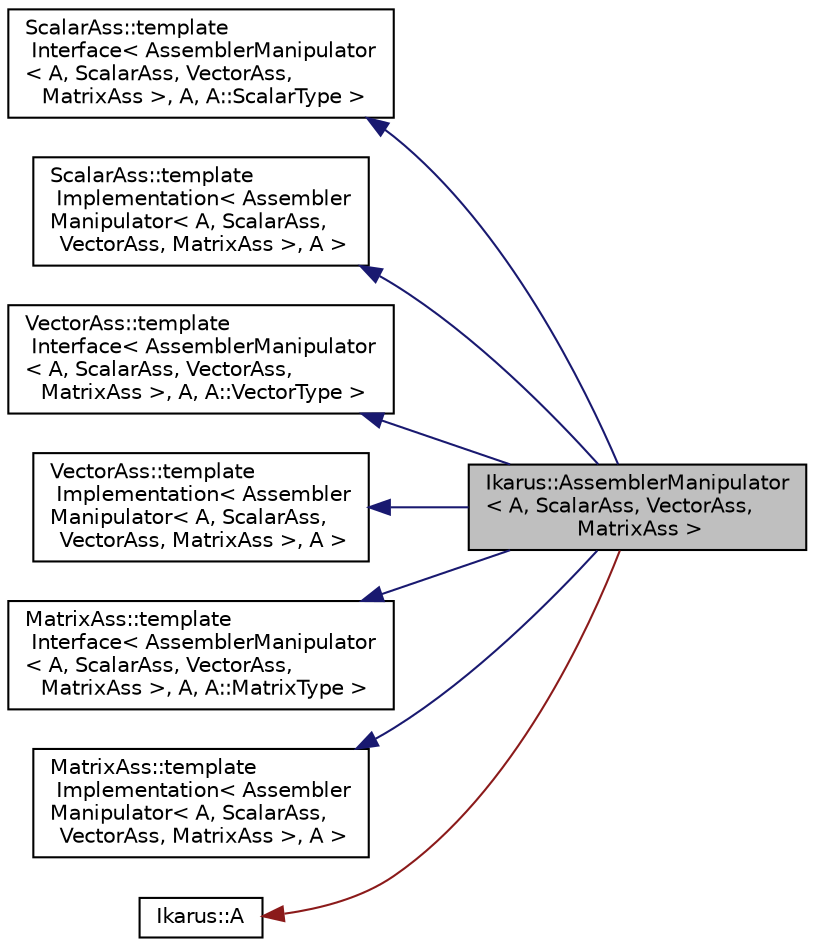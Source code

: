 digraph "Ikarus::AssemblerManipulator&lt; A, ScalarAss, VectorAss, MatrixAss &gt;"
{
 // LATEX_PDF_SIZE
  edge [fontname="Helvetica",fontsize="10",labelfontname="Helvetica",labelfontsize="10"];
  node [fontname="Helvetica",fontsize="10",shape=record];
  rankdir="LR";
  Node1 [label="Ikarus::AssemblerManipulator\l\< A, ScalarAss, VectorAss,\l MatrixAss \>",height=0.2,width=0.4,color="black", fillcolor="grey75", style="filled", fontcolor="black",tooltip=" "];
  Node2 -> Node1 [dir="back",color="midnightblue",fontsize="10",style="solid",fontname="Helvetica"];
  Node2 [label="ScalarAss::template\l Interface\< AssemblerManipulator\l\< A, ScalarAss, VectorAss,\l MatrixAss \>, A, A::ScalarType \>",height=0.2,width=0.4,color="black", fillcolor="white", style="filled",tooltip=" "];
  Node3 -> Node1 [dir="back",color="midnightblue",fontsize="10",style="solid",fontname="Helvetica"];
  Node3 [label="ScalarAss::template\l Implementation\< Assembler\lManipulator\< A, ScalarAss,\l VectorAss, MatrixAss \>, A \>",height=0.2,width=0.4,color="black", fillcolor="white", style="filled",tooltip=" "];
  Node4 -> Node1 [dir="back",color="midnightblue",fontsize="10",style="solid",fontname="Helvetica"];
  Node4 [label="VectorAss::template\l Interface\< AssemblerManipulator\l\< A, ScalarAss, VectorAss,\l MatrixAss \>, A, A::VectorType \>",height=0.2,width=0.4,color="black", fillcolor="white", style="filled",tooltip=" "];
  Node5 -> Node1 [dir="back",color="midnightblue",fontsize="10",style="solid",fontname="Helvetica"];
  Node5 [label="VectorAss::template\l Implementation\< Assembler\lManipulator\< A, ScalarAss,\l VectorAss, MatrixAss \>, A \>",height=0.2,width=0.4,color="black", fillcolor="white", style="filled",tooltip=" "];
  Node6 -> Node1 [dir="back",color="midnightblue",fontsize="10",style="solid",fontname="Helvetica"];
  Node6 [label="MatrixAss::template\l Interface\< AssemblerManipulator\l\< A, ScalarAss, VectorAss,\l MatrixAss \>, A, A::MatrixType \>",height=0.2,width=0.4,color="black", fillcolor="white", style="filled",tooltip=" "];
  Node7 -> Node1 [dir="back",color="midnightblue",fontsize="10",style="solid",fontname="Helvetica"];
  Node7 [label="MatrixAss::template\l Implementation\< Assembler\lManipulator\< A, ScalarAss,\l VectorAss, MatrixAss \>, A \>",height=0.2,width=0.4,color="black", fillcolor="white", style="filled",tooltip=" "];
  Node8 -> Node1 [dir="back",color="firebrick4",fontsize="10",style="solid",fontname="Helvetica"];
  Node8 [label="Ikarus::A",height=0.2,width=0.4,color="black", fillcolor="white", style="filled",tooltip=" "];
}
